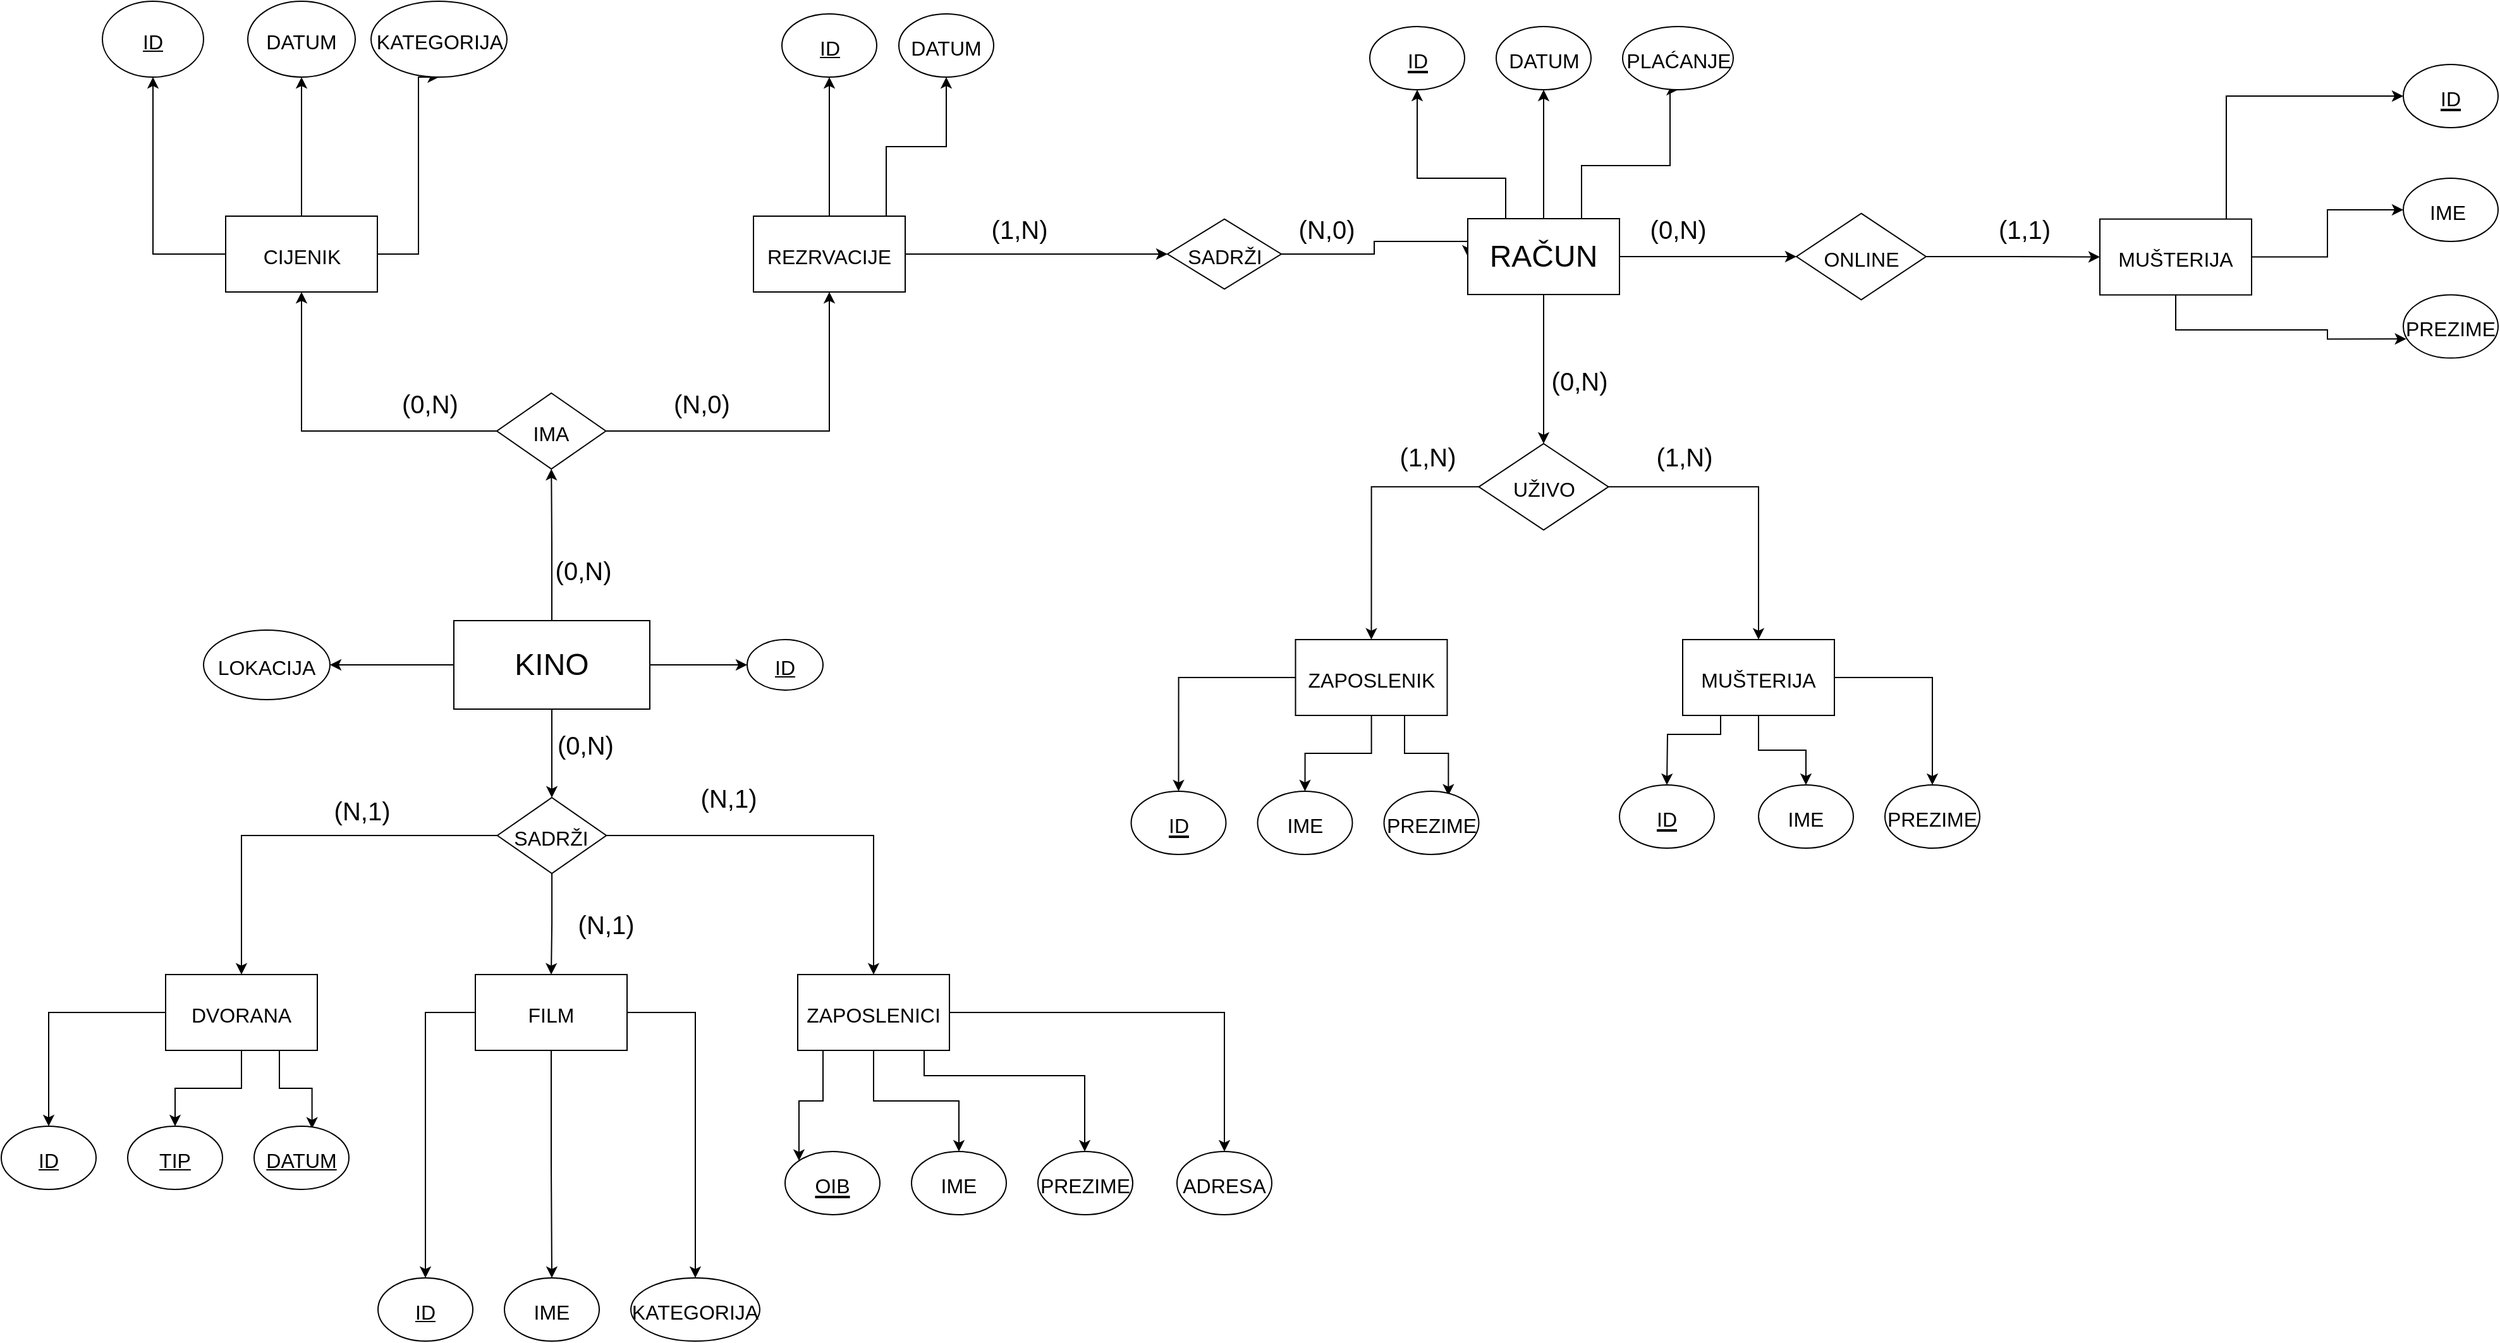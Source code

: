 <mxfile version="21.1.1" type="device">
  <diagram id="L4SUDdpmCuNkv0ebjU9n" name="Page-1">
    <mxGraphModel dx="2899" dy="1010" grid="1" gridSize="10" guides="1" tooltips="1" connect="1" arrows="1" fold="1" page="1" pageScale="1" pageWidth="850" pageHeight="1100" math="0" shadow="0">
      <root>
        <mxCell id="0" />
        <mxCell id="1" parent="0" />
        <mxCell id="D_cj9iEXtC5JJuqYHNEy-61" style="edgeStyle=orthogonalEdgeStyle;rounded=0;orthogonalLoop=1;jettySize=auto;html=1;entryX=1;entryY=0.5;entryDx=0;entryDy=0;fontSize=24;" parent="1" source="D_cj9iEXtC5JJuqYHNEy-1" target="D_cj9iEXtC5JJuqYHNEy-3" edge="1">
          <mxGeometry relative="1" as="geometry" />
        </mxCell>
        <mxCell id="D_cj9iEXtC5JJuqYHNEy-62" style="edgeStyle=orthogonalEdgeStyle;rounded=0;orthogonalLoop=1;jettySize=auto;html=1;entryX=0;entryY=0.5;entryDx=0;entryDy=0;fontSize=24;" parent="1" source="D_cj9iEXtC5JJuqYHNEy-1" target="D_cj9iEXtC5JJuqYHNEy-4" edge="1">
          <mxGeometry relative="1" as="geometry" />
        </mxCell>
        <mxCell id="D_cj9iEXtC5JJuqYHNEy-63" style="edgeStyle=orthogonalEdgeStyle;rounded=0;orthogonalLoop=1;jettySize=auto;html=1;entryX=0.5;entryY=0;entryDx=0;entryDy=0;fontSize=24;" parent="1" source="D_cj9iEXtC5JJuqYHNEy-1" target="D_cj9iEXtC5JJuqYHNEy-5" edge="1">
          <mxGeometry relative="1" as="geometry" />
        </mxCell>
        <mxCell id="D_cj9iEXtC5JJuqYHNEy-64" style="edgeStyle=orthogonalEdgeStyle;rounded=0;orthogonalLoop=1;jettySize=auto;html=1;fontSize=24;entryX=0.5;entryY=1;entryDx=0;entryDy=0;" parent="1" source="D_cj9iEXtC5JJuqYHNEy-1" target="D_cj9iEXtC5JJuqYHNEy-21" edge="1">
          <mxGeometry relative="1" as="geometry">
            <mxPoint x="425.5" y="480.0" as="targetPoint" />
          </mxGeometry>
        </mxCell>
        <mxCell id="D_cj9iEXtC5JJuqYHNEy-1" value="&lt;font style=&quot;font-size: 24px&quot;&gt;KINO&lt;/font&gt;" style="rounded=0;whiteSpace=wrap;html=1;" parent="1" vertex="1">
          <mxGeometry x="348" y="550" width="155" height="70" as="geometry" />
        </mxCell>
        <mxCell id="D_cj9iEXtC5JJuqYHNEy-3" value="&lt;font style=&quot;font-size: 16px;&quot;&gt;LOKACIJA&lt;/font&gt;" style="ellipse;whiteSpace=wrap;html=1;fontSize=24;" parent="1" vertex="1">
          <mxGeometry x="150" y="557.5" width="100" height="55" as="geometry" />
        </mxCell>
        <mxCell id="D_cj9iEXtC5JJuqYHNEy-4" value="&lt;font style=&quot;font-size: 16px;&quot;&gt;&lt;u&gt;ID&lt;/u&gt;&lt;/font&gt;" style="ellipse;whiteSpace=wrap;html=1;fontSize=24;" parent="1" vertex="1">
          <mxGeometry x="580" y="565" width="60" height="40" as="geometry" />
        </mxCell>
        <mxCell id="D_cj9iEXtC5JJuqYHNEy-48" style="edgeStyle=orthogonalEdgeStyle;rounded=0;orthogonalLoop=1;jettySize=auto;html=1;fontSize=24;" parent="1" source="D_cj9iEXtC5JJuqYHNEy-5" target="D_cj9iEXtC5JJuqYHNEy-6" edge="1">
          <mxGeometry relative="1" as="geometry" />
        </mxCell>
        <mxCell id="D_cj9iEXtC5JJuqYHNEy-49" style="edgeStyle=orthogonalEdgeStyle;rounded=0;orthogonalLoop=1;jettySize=auto;html=1;fontSize=24;" parent="1" source="D_cj9iEXtC5JJuqYHNEy-5" target="D_cj9iEXtC5JJuqYHNEy-7" edge="1">
          <mxGeometry relative="1" as="geometry" />
        </mxCell>
        <mxCell id="D_cj9iEXtC5JJuqYHNEy-50" style="edgeStyle=orthogonalEdgeStyle;rounded=0;orthogonalLoop=1;jettySize=auto;html=1;exitX=1;exitY=0.5;exitDx=0;exitDy=0;fontSize=24;" parent="1" source="D_cj9iEXtC5JJuqYHNEy-5" target="D_cj9iEXtC5JJuqYHNEy-8" edge="1">
          <mxGeometry relative="1" as="geometry" />
        </mxCell>
        <mxCell id="D_cj9iEXtC5JJuqYHNEy-5" value="&lt;font style=&quot;font-size: 16px;&quot;&gt;SADRŽI&lt;/font&gt;" style="rhombus;whiteSpace=wrap;html=1;fontSize=24;" parent="1" vertex="1">
          <mxGeometry x="382.38" y="690" width="86.25" height="60" as="geometry" />
        </mxCell>
        <mxCell id="D_cj9iEXtC5JJuqYHNEy-54" style="edgeStyle=orthogonalEdgeStyle;rounded=0;orthogonalLoop=1;jettySize=auto;html=1;entryX=0.5;entryY=0;entryDx=0;entryDy=0;fontSize=24;" parent="1" source="D_cj9iEXtC5JJuqYHNEy-6" target="D_cj9iEXtC5JJuqYHNEy-14" edge="1">
          <mxGeometry relative="1" as="geometry" />
        </mxCell>
        <mxCell id="D_cj9iEXtC5JJuqYHNEy-55" style="edgeStyle=orthogonalEdgeStyle;rounded=0;orthogonalLoop=1;jettySize=auto;html=1;entryX=0.5;entryY=0;entryDx=0;entryDy=0;fontSize=24;" parent="1" source="D_cj9iEXtC5JJuqYHNEy-6" target="D_cj9iEXtC5JJuqYHNEy-15" edge="1">
          <mxGeometry relative="1" as="geometry" />
        </mxCell>
        <mxCell id="D_cj9iEXtC5JJuqYHNEy-56" style="edgeStyle=orthogonalEdgeStyle;rounded=0;orthogonalLoop=1;jettySize=auto;html=1;entryX=0.5;entryY=0;entryDx=0;entryDy=0;fontSize=24;" parent="1" source="D_cj9iEXtC5JJuqYHNEy-6" target="D_cj9iEXtC5JJuqYHNEy-16" edge="1">
          <mxGeometry relative="1" as="geometry" />
        </mxCell>
        <mxCell id="D_cj9iEXtC5JJuqYHNEy-6" value="&lt;font style=&quot;font-size: 16px&quot;&gt;FILM&lt;/font&gt;" style="rounded=0;whiteSpace=wrap;html=1;fontSize=24;" parent="1" vertex="1">
          <mxGeometry x="365" y="830" width="120" height="60" as="geometry" />
        </mxCell>
        <mxCell id="D_cj9iEXtC5JJuqYHNEy-51" style="edgeStyle=orthogonalEdgeStyle;rounded=0;orthogonalLoop=1;jettySize=auto;html=1;entryX=0.5;entryY=0;entryDx=0;entryDy=0;fontSize=24;" parent="1" source="D_cj9iEXtC5JJuqYHNEy-7" target="D_cj9iEXtC5JJuqYHNEy-10" edge="1">
          <mxGeometry relative="1" as="geometry" />
        </mxCell>
        <mxCell id="D_cj9iEXtC5JJuqYHNEy-52" style="edgeStyle=orthogonalEdgeStyle;rounded=0;orthogonalLoop=1;jettySize=auto;html=1;entryX=0.5;entryY=0;entryDx=0;entryDy=0;fontSize=24;" parent="1" source="D_cj9iEXtC5JJuqYHNEy-7" target="D_cj9iEXtC5JJuqYHNEy-11" edge="1">
          <mxGeometry relative="1" as="geometry" />
        </mxCell>
        <mxCell id="D_cj9iEXtC5JJuqYHNEy-53" style="edgeStyle=orthogonalEdgeStyle;rounded=0;orthogonalLoop=1;jettySize=auto;html=1;entryX=0.611;entryY=0.038;entryDx=0;entryDy=0;entryPerimeter=0;fontSize=24;" parent="1" source="D_cj9iEXtC5JJuqYHNEy-7" target="D_cj9iEXtC5JJuqYHNEy-12" edge="1">
          <mxGeometry relative="1" as="geometry">
            <Array as="points">
              <mxPoint x="210" y="920" />
              <mxPoint x="236" y="920" />
            </Array>
          </mxGeometry>
        </mxCell>
        <mxCell id="D_cj9iEXtC5JJuqYHNEy-7" value="&lt;font style=&quot;font-size: 16px&quot;&gt;DVORANA&lt;/font&gt;" style="rounded=0;whiteSpace=wrap;html=1;fontSize=24;" parent="1" vertex="1">
          <mxGeometry x="120" y="830" width="120" height="60" as="geometry" />
        </mxCell>
        <mxCell id="D_cj9iEXtC5JJuqYHNEy-57" style="edgeStyle=orthogonalEdgeStyle;rounded=0;orthogonalLoop=1;jettySize=auto;html=1;entryX=0;entryY=0;entryDx=0;entryDy=0;fontSize=24;" parent="1" source="D_cj9iEXtC5JJuqYHNEy-8" target="D_cj9iEXtC5JJuqYHNEy-17" edge="1">
          <mxGeometry relative="1" as="geometry">
            <Array as="points">
              <mxPoint x="640" y="930" />
              <mxPoint x="621" y="930" />
            </Array>
          </mxGeometry>
        </mxCell>
        <mxCell id="D_cj9iEXtC5JJuqYHNEy-58" style="edgeStyle=orthogonalEdgeStyle;rounded=0;orthogonalLoop=1;jettySize=auto;html=1;fontSize=24;" parent="1" source="D_cj9iEXtC5JJuqYHNEy-8" target="D_cj9iEXtC5JJuqYHNEy-20" edge="1">
          <mxGeometry relative="1" as="geometry" />
        </mxCell>
        <mxCell id="D_cj9iEXtC5JJuqYHNEy-59" style="edgeStyle=orthogonalEdgeStyle;rounded=0;orthogonalLoop=1;jettySize=auto;html=1;fontSize=24;" parent="1" source="D_cj9iEXtC5JJuqYHNEy-8" target="D_cj9iEXtC5JJuqYHNEy-18" edge="1">
          <mxGeometry relative="1" as="geometry" />
        </mxCell>
        <mxCell id="D_cj9iEXtC5JJuqYHNEy-60" style="edgeStyle=orthogonalEdgeStyle;rounded=0;orthogonalLoop=1;jettySize=auto;html=1;fontSize=24;" parent="1" source="D_cj9iEXtC5JJuqYHNEy-8" target="D_cj9iEXtC5JJuqYHNEy-19" edge="1">
          <mxGeometry relative="1" as="geometry">
            <Array as="points">
              <mxPoint x="720" y="910" />
              <mxPoint x="847" y="910" />
            </Array>
          </mxGeometry>
        </mxCell>
        <mxCell id="D_cj9iEXtC5JJuqYHNEy-8" value="&lt;font style=&quot;font-size: 16px&quot;&gt;ZAPOSLENICI&lt;/font&gt;" style="rounded=0;whiteSpace=wrap;html=1;fontSize=24;" parent="1" vertex="1">
          <mxGeometry x="620" y="830" width="120" height="60" as="geometry" />
        </mxCell>
        <mxCell id="D_cj9iEXtC5JJuqYHNEy-10" value="&lt;font style=&quot;font-size: 16px;&quot;&gt;&lt;u&gt;ID&lt;/u&gt;&lt;/font&gt;" style="ellipse;whiteSpace=wrap;html=1;fontSize=24;" parent="1" vertex="1">
          <mxGeometry x="-10" y="950" width="75" height="50" as="geometry" />
        </mxCell>
        <mxCell id="D_cj9iEXtC5JJuqYHNEy-11" value="&lt;font style=&quot;font-size: 16px;&quot;&gt;&lt;u&gt;TIP&lt;/u&gt;&lt;/font&gt;" style="ellipse;whiteSpace=wrap;html=1;fontSize=24;" parent="1" vertex="1">
          <mxGeometry x="90" y="950" width="75" height="50" as="geometry" />
        </mxCell>
        <mxCell id="D_cj9iEXtC5JJuqYHNEy-12" value="&lt;font style=&quot;font-size: 16px;&quot;&gt;&lt;u&gt;DATUM&lt;/u&gt;&lt;/font&gt;" style="ellipse;whiteSpace=wrap;html=1;fontSize=24;" parent="1" vertex="1">
          <mxGeometry x="190" y="950" width="75" height="50" as="geometry" />
        </mxCell>
        <mxCell id="D_cj9iEXtC5JJuqYHNEy-14" value="&lt;font style=&quot;font-size: 16px;&quot;&gt;&lt;u&gt;ID&lt;/u&gt;&lt;/font&gt;" style="ellipse;whiteSpace=wrap;html=1;fontSize=24;" parent="1" vertex="1">
          <mxGeometry x="288.01" y="1070" width="75" height="50" as="geometry" />
        </mxCell>
        <mxCell id="D_cj9iEXtC5JJuqYHNEy-15" value="&lt;font style=&quot;font-size: 16px;&quot;&gt;IME&lt;/font&gt;" style="ellipse;whiteSpace=wrap;html=1;fontSize=24;" parent="1" vertex="1">
          <mxGeometry x="388.01" y="1070" width="75" height="50" as="geometry" />
        </mxCell>
        <mxCell id="D_cj9iEXtC5JJuqYHNEy-16" value="&lt;font style=&quot;font-size: 16px;&quot;&gt;KATEGORIJA&lt;/font&gt;" style="ellipse;whiteSpace=wrap;html=1;fontSize=24;" parent="1" vertex="1">
          <mxGeometry x="488.01" y="1070" width="101.99" height="50" as="geometry" />
        </mxCell>
        <mxCell id="D_cj9iEXtC5JJuqYHNEy-17" value="&lt;u&gt;&lt;font style=&quot;font-size: 16px;&quot;&gt;OIB&lt;/font&gt;&lt;/u&gt;" style="ellipse;whiteSpace=wrap;html=1;fontSize=24;" parent="1" vertex="1">
          <mxGeometry x="610" y="970" width="75" height="50" as="geometry" />
        </mxCell>
        <mxCell id="D_cj9iEXtC5JJuqYHNEy-18" value="&lt;font style=&quot;font-size: 16px;&quot;&gt;IME&lt;/font&gt;" style="ellipse;whiteSpace=wrap;html=1;fontSize=24;" parent="1" vertex="1">
          <mxGeometry x="710" y="970" width="75" height="50" as="geometry" />
        </mxCell>
        <mxCell id="D_cj9iEXtC5JJuqYHNEy-19" value="&lt;font style=&quot;font-size: 16px;&quot;&gt;PREZIME&lt;/font&gt;" style="ellipse;whiteSpace=wrap;html=1;fontSize=24;" parent="1" vertex="1">
          <mxGeometry x="810" y="970" width="75" height="50" as="geometry" />
        </mxCell>
        <mxCell id="D_cj9iEXtC5JJuqYHNEy-20" value="&lt;font style=&quot;font-size: 16px;&quot;&gt;ADRESA&lt;/font&gt;" style="ellipse;whiteSpace=wrap;html=1;fontSize=24;" parent="1" vertex="1">
          <mxGeometry x="920" y="970" width="75" height="50" as="geometry" />
        </mxCell>
        <mxCell id="D_cj9iEXtC5JJuqYHNEy-65" style="edgeStyle=orthogonalEdgeStyle;rounded=0;orthogonalLoop=1;jettySize=auto;html=1;entryX=0.5;entryY=1;entryDx=0;entryDy=0;fontSize=24;" parent="1" source="D_cj9iEXtC5JJuqYHNEy-21" target="D_cj9iEXtC5JJuqYHNEy-22" edge="1">
          <mxGeometry relative="1" as="geometry" />
        </mxCell>
        <mxCell id="D_cj9iEXtC5JJuqYHNEy-66" style="edgeStyle=orthogonalEdgeStyle;rounded=0;orthogonalLoop=1;jettySize=auto;html=1;entryX=0.5;entryY=1;entryDx=0;entryDy=0;fontSize=24;" parent="1" source="D_cj9iEXtC5JJuqYHNEy-21" target="D_cj9iEXtC5JJuqYHNEy-26" edge="1">
          <mxGeometry relative="1" as="geometry" />
        </mxCell>
        <mxCell id="D_cj9iEXtC5JJuqYHNEy-21" value="&lt;font style=&quot;font-size: 16px;&quot;&gt;IMA&lt;/font&gt;" style="rhombus;whiteSpace=wrap;html=1;fontSize=24;" parent="1" vertex="1">
          <mxGeometry x="382" y="370" width="86.25" height="60" as="geometry" />
        </mxCell>
        <mxCell id="D_cj9iEXtC5JJuqYHNEy-67" style="edgeStyle=orthogonalEdgeStyle;rounded=0;orthogonalLoop=1;jettySize=auto;html=1;entryX=0.5;entryY=1;entryDx=0;entryDy=0;fontSize=24;" parent="1" source="D_cj9iEXtC5JJuqYHNEy-22" target="D_cj9iEXtC5JJuqYHNEy-24" edge="1">
          <mxGeometry relative="1" as="geometry" />
        </mxCell>
        <mxCell id="D_cj9iEXtC5JJuqYHNEy-68" style="edgeStyle=orthogonalEdgeStyle;rounded=0;orthogonalLoop=1;jettySize=auto;html=1;entryX=0.5;entryY=1;entryDx=0;entryDy=0;fontSize=24;" parent="1" source="D_cj9iEXtC5JJuqYHNEy-22" target="D_cj9iEXtC5JJuqYHNEy-23" edge="1">
          <mxGeometry relative="1" as="geometry" />
        </mxCell>
        <mxCell id="D_cj9iEXtC5JJuqYHNEy-69" style="edgeStyle=orthogonalEdgeStyle;rounded=0;orthogonalLoop=1;jettySize=auto;html=1;entryX=0.5;entryY=1;entryDx=0;entryDy=0;fontSize=24;" parent="1" source="D_cj9iEXtC5JJuqYHNEy-22" target="D_cj9iEXtC5JJuqYHNEy-25" edge="1">
          <mxGeometry relative="1" as="geometry">
            <Array as="points">
              <mxPoint x="320" y="260" />
            </Array>
          </mxGeometry>
        </mxCell>
        <mxCell id="D_cj9iEXtC5JJuqYHNEy-22" value="&lt;font style=&quot;font-size: 16px&quot;&gt;CIJENIK&lt;/font&gt;" style="rounded=0;whiteSpace=wrap;html=1;fontSize=24;" parent="1" vertex="1">
          <mxGeometry x="167.5" y="230" width="120" height="60" as="geometry" />
        </mxCell>
        <mxCell id="D_cj9iEXtC5JJuqYHNEy-23" value="&lt;font style=&quot;font-size: 16px;&quot;&gt;&lt;u&gt;ID&lt;/u&gt;&lt;/font&gt;" style="ellipse;whiteSpace=wrap;html=1;fontSize=24;" parent="1" vertex="1">
          <mxGeometry x="70" y="60" width="80" height="60" as="geometry" />
        </mxCell>
        <mxCell id="D_cj9iEXtC5JJuqYHNEy-24" value="&lt;font style=&quot;font-size: 16px;&quot;&gt;&lt;font style=&quot;font-size: 16px;&quot;&gt;DATU&lt;/font&gt;M&lt;/font&gt;" style="ellipse;whiteSpace=wrap;html=1;fontSize=24;" parent="1" vertex="1">
          <mxGeometry x="185" y="60" width="85" height="60" as="geometry" />
        </mxCell>
        <mxCell id="D_cj9iEXtC5JJuqYHNEy-25" value="&lt;font style=&quot;font-size: 16px;&quot;&gt;KATEGORIJA&lt;/font&gt;" style="ellipse;whiteSpace=wrap;html=1;fontSize=24;" parent="1" vertex="1">
          <mxGeometry x="282.5" y="60" width="107.5" height="60" as="geometry" />
        </mxCell>
        <mxCell id="D_cj9iEXtC5JJuqYHNEy-70" style="edgeStyle=orthogonalEdgeStyle;rounded=0;orthogonalLoop=1;jettySize=auto;html=1;entryX=0.5;entryY=1;entryDx=0;entryDy=0;fontSize=24;" parent="1" source="D_cj9iEXtC5JJuqYHNEy-26" target="D_cj9iEXtC5JJuqYHNEy-27" edge="1">
          <mxGeometry relative="1" as="geometry" />
        </mxCell>
        <mxCell id="D_cj9iEXtC5JJuqYHNEy-71" style="edgeStyle=orthogonalEdgeStyle;rounded=0;orthogonalLoop=1;jettySize=auto;html=1;entryX=0.5;entryY=1;entryDx=0;entryDy=0;fontSize=24;" parent="1" source="D_cj9iEXtC5JJuqYHNEy-26" target="D_cj9iEXtC5JJuqYHNEy-28" edge="1">
          <mxGeometry relative="1" as="geometry">
            <Array as="points">
              <mxPoint x="690" y="175" />
              <mxPoint x="737" y="175" />
            </Array>
          </mxGeometry>
        </mxCell>
        <mxCell id="D_cj9iEXtC5JJuqYHNEy-72" style="edgeStyle=orthogonalEdgeStyle;rounded=0;orthogonalLoop=1;jettySize=auto;html=1;entryX=0;entryY=0.5;entryDx=0;entryDy=0;fontSize=24;" parent="1" source="D_cj9iEXtC5JJuqYHNEy-26" target="D_cj9iEXtC5JJuqYHNEy-29" edge="1">
          <mxGeometry relative="1" as="geometry" />
        </mxCell>
        <mxCell id="D_cj9iEXtC5JJuqYHNEy-26" value="&lt;font style=&quot;font-size: 16px&quot;&gt;REZRVACIJE&lt;/font&gt;" style="rounded=0;whiteSpace=wrap;html=1;fontSize=24;" parent="1" vertex="1">
          <mxGeometry x="585" y="230" width="120" height="60" as="geometry" />
        </mxCell>
        <mxCell id="D_cj9iEXtC5JJuqYHNEy-27" value="&lt;font style=&quot;font-size: 16px;&quot;&gt;&lt;u&gt;ID&lt;/u&gt;&lt;/font&gt;" style="ellipse;whiteSpace=wrap;html=1;fontSize=24;" parent="1" vertex="1">
          <mxGeometry x="607.5" y="70" width="75" height="50" as="geometry" />
        </mxCell>
        <mxCell id="D_cj9iEXtC5JJuqYHNEy-28" value="&lt;font style=&quot;font-size: 16px;&quot;&gt;DATUM&lt;/font&gt;" style="ellipse;whiteSpace=wrap;html=1;fontSize=24;" parent="1" vertex="1">
          <mxGeometry x="700" y="70" width="75" height="50" as="geometry" />
        </mxCell>
        <mxCell id="D_cj9iEXtC5JJuqYHNEy-73" style="edgeStyle=orthogonalEdgeStyle;rounded=0;orthogonalLoop=1;jettySize=auto;html=1;entryX=0;entryY=0.5;entryDx=0;entryDy=0;fontSize=24;" parent="1" source="D_cj9iEXtC5JJuqYHNEy-29" target="D_cj9iEXtC5JJuqYHNEy-30" edge="1">
          <mxGeometry relative="1" as="geometry">
            <Array as="points">
              <mxPoint x="1076" y="260" />
              <mxPoint x="1076" y="250" />
              <mxPoint x="1150" y="250" />
            </Array>
          </mxGeometry>
        </mxCell>
        <mxCell id="D_cj9iEXtC5JJuqYHNEy-29" value="&lt;font style=&quot;font-size: 16px;&quot;&gt;SADRŽI&lt;/font&gt;" style="rhombus;whiteSpace=wrap;html=1;fontSize=24;" parent="1" vertex="1">
          <mxGeometry x="912.5" y="232.31" width="90" height="55.38" as="geometry" />
        </mxCell>
        <mxCell id="D_cj9iEXtC5JJuqYHNEy-74" style="edgeStyle=orthogonalEdgeStyle;rounded=0;orthogonalLoop=1;jettySize=auto;html=1;entryX=0.5;entryY=1;entryDx=0;entryDy=0;fontSize=24;" parent="1" source="D_cj9iEXtC5JJuqYHNEy-30" target="D_cj9iEXtC5JJuqYHNEy-31" edge="1">
          <mxGeometry relative="1" as="geometry">
            <Array as="points">
              <mxPoint x="1180" y="200" />
              <mxPoint x="1110" y="200" />
            </Array>
          </mxGeometry>
        </mxCell>
        <mxCell id="D_cj9iEXtC5JJuqYHNEy-75" style="edgeStyle=orthogonalEdgeStyle;rounded=0;orthogonalLoop=1;jettySize=auto;html=1;entryX=0.5;entryY=1;entryDx=0;entryDy=0;fontSize=24;" parent="1" source="D_cj9iEXtC5JJuqYHNEy-30" target="D_cj9iEXtC5JJuqYHNEy-32" edge="1">
          <mxGeometry relative="1" as="geometry" />
        </mxCell>
        <mxCell id="D_cj9iEXtC5JJuqYHNEy-76" style="edgeStyle=orthogonalEdgeStyle;rounded=0;orthogonalLoop=1;jettySize=auto;html=1;entryX=0.5;entryY=1;entryDx=0;entryDy=0;fontSize=24;" parent="1" source="D_cj9iEXtC5JJuqYHNEy-30" target="D_cj9iEXtC5JJuqYHNEy-33" edge="1">
          <mxGeometry relative="1" as="geometry">
            <Array as="points">
              <mxPoint x="1240" y="190" />
              <mxPoint x="1310" y="190" />
            </Array>
          </mxGeometry>
        </mxCell>
        <mxCell id="D_cj9iEXtC5JJuqYHNEy-77" style="edgeStyle=orthogonalEdgeStyle;rounded=0;orthogonalLoop=1;jettySize=auto;html=1;entryX=0.5;entryY=0;entryDx=0;entryDy=0;fontSize=24;" parent="1" source="D_cj9iEXtC5JJuqYHNEy-30" target="D_cj9iEXtC5JJuqYHNEy-34" edge="1">
          <mxGeometry relative="1" as="geometry" />
        </mxCell>
        <mxCell id="D_cj9iEXtC5JJuqYHNEy-86" style="edgeStyle=orthogonalEdgeStyle;rounded=0;orthogonalLoop=1;jettySize=auto;html=1;entryX=0;entryY=0.5;entryDx=0;entryDy=0;fontSize=24;" parent="1" source="D_cj9iEXtC5JJuqYHNEy-30" target="D_cj9iEXtC5JJuqYHNEy-35" edge="1">
          <mxGeometry relative="1" as="geometry" />
        </mxCell>
        <mxCell id="D_cj9iEXtC5JJuqYHNEy-30" value="RAČUN" style="rounded=0;whiteSpace=wrap;html=1;fontSize=24;" parent="1" vertex="1">
          <mxGeometry x="1150" y="232" width="120" height="60" as="geometry" />
        </mxCell>
        <mxCell id="D_cj9iEXtC5JJuqYHNEy-31" value="&lt;u&gt;&lt;font style=&quot;font-size: 16px;&quot;&gt;ID&lt;/font&gt;&lt;/u&gt;" style="ellipse;whiteSpace=wrap;html=1;fontSize=24;" parent="1" vertex="1">
          <mxGeometry x="1072.5" y="80" width="75" height="50" as="geometry" />
        </mxCell>
        <mxCell id="D_cj9iEXtC5JJuqYHNEy-32" value="&lt;font style=&quot;font-size: 16px;&quot;&gt;DATUM&lt;/font&gt;" style="ellipse;whiteSpace=wrap;html=1;fontSize=24;" parent="1" vertex="1">
          <mxGeometry x="1172.5" y="80" width="75" height="50" as="geometry" />
        </mxCell>
        <mxCell id="D_cj9iEXtC5JJuqYHNEy-33" value="&lt;font style=&quot;font-size: 16px;&quot;&gt;PLAĆANJE&lt;/font&gt;" style="ellipse;whiteSpace=wrap;html=1;fontSize=24;" parent="1" vertex="1">
          <mxGeometry x="1272.5" y="80" width="87.5" height="50" as="geometry" />
        </mxCell>
        <mxCell id="D_cj9iEXtC5JJuqYHNEy-78" style="edgeStyle=orthogonalEdgeStyle;rounded=0;orthogonalLoop=1;jettySize=auto;html=1;entryX=0.5;entryY=0;entryDx=0;entryDy=0;fontSize=24;" parent="1" source="D_cj9iEXtC5JJuqYHNEy-34" target="D_cj9iEXtC5JJuqYHNEy-36" edge="1">
          <mxGeometry relative="1" as="geometry" />
        </mxCell>
        <mxCell id="D_cj9iEXtC5JJuqYHNEy-82" style="edgeStyle=orthogonalEdgeStyle;rounded=0;orthogonalLoop=1;jettySize=auto;html=1;fontSize=24;" parent="1" source="D_cj9iEXtC5JJuqYHNEy-34" target="D_cj9iEXtC5JJuqYHNEy-40" edge="1">
          <mxGeometry relative="1" as="geometry" />
        </mxCell>
        <mxCell id="D_cj9iEXtC5JJuqYHNEy-34" value="&lt;font style=&quot;font-size: 16px;&quot;&gt;UŽIVO&lt;/font&gt;" style="rhombus;whiteSpace=wrap;html=1;fontSize=24;" parent="1" vertex="1">
          <mxGeometry x="1158.75" y="410" width="102.5" height="68.33" as="geometry" />
        </mxCell>
        <mxCell id="D_cj9iEXtC5JJuqYHNEy-87" style="edgeStyle=orthogonalEdgeStyle;rounded=0;orthogonalLoop=1;jettySize=auto;html=1;entryX=0;entryY=0.5;entryDx=0;entryDy=0;fontSize=24;" parent="1" source="D_cj9iEXtC5JJuqYHNEy-35" target="D_cj9iEXtC5JJuqYHNEy-44" edge="1">
          <mxGeometry relative="1" as="geometry" />
        </mxCell>
        <mxCell id="D_cj9iEXtC5JJuqYHNEy-35" value="&lt;font style=&quot;font-size: 16px;&quot;&gt;ONLINE&lt;/font&gt;" style="rhombus;whiteSpace=wrap;html=1;fontSize=24;" parent="1" vertex="1">
          <mxGeometry x="1410" y="227.84" width="102.5" height="68.33" as="geometry" />
        </mxCell>
        <mxCell id="D_cj9iEXtC5JJuqYHNEy-79" style="edgeStyle=orthogonalEdgeStyle;rounded=0;orthogonalLoop=1;jettySize=auto;html=1;entryX=0.5;entryY=0;entryDx=0;entryDy=0;fontSize=24;" parent="1" source="D_cj9iEXtC5JJuqYHNEy-36" target="D_cj9iEXtC5JJuqYHNEy-37" edge="1">
          <mxGeometry relative="1" as="geometry" />
        </mxCell>
        <mxCell id="D_cj9iEXtC5JJuqYHNEy-80" style="edgeStyle=orthogonalEdgeStyle;rounded=0;orthogonalLoop=1;jettySize=auto;html=1;fontSize=24;" parent="1" source="D_cj9iEXtC5JJuqYHNEy-36" target="D_cj9iEXtC5JJuqYHNEy-38" edge="1">
          <mxGeometry relative="1" as="geometry" />
        </mxCell>
        <mxCell id="D_cj9iEXtC5JJuqYHNEy-81" style="edgeStyle=orthogonalEdgeStyle;rounded=0;orthogonalLoop=1;jettySize=auto;html=1;entryX=0.679;entryY=0.067;entryDx=0;entryDy=0;entryPerimeter=0;fontSize=24;" parent="1" source="D_cj9iEXtC5JJuqYHNEy-36" target="D_cj9iEXtC5JJuqYHNEy-39" edge="1">
          <mxGeometry relative="1" as="geometry">
            <Array as="points">
              <mxPoint x="1100" y="655" />
              <mxPoint x="1135" y="655" />
            </Array>
          </mxGeometry>
        </mxCell>
        <mxCell id="D_cj9iEXtC5JJuqYHNEy-36" value="&lt;font style=&quot;font-size: 16px&quot;&gt;ZAPOSLENIK&lt;/font&gt;" style="rounded=0;whiteSpace=wrap;html=1;fontSize=24;" parent="1" vertex="1">
          <mxGeometry x="1013.75" y="565" width="120" height="60" as="geometry" />
        </mxCell>
        <mxCell id="D_cj9iEXtC5JJuqYHNEy-37" value="&lt;u&gt;&lt;font style=&quot;font-size: 16px;&quot;&gt;ID&lt;/font&gt;&lt;/u&gt;" style="ellipse;whiteSpace=wrap;html=1;fontSize=24;" parent="1" vertex="1">
          <mxGeometry x="883.75" y="685" width="75" height="50" as="geometry" />
        </mxCell>
        <mxCell id="D_cj9iEXtC5JJuqYHNEy-38" value="&lt;font style=&quot;font-size: 16px;&quot;&gt;IME&lt;/font&gt;" style="ellipse;whiteSpace=wrap;html=1;fontSize=24;" parent="1" vertex="1">
          <mxGeometry x="983.75" y="685" width="75" height="50" as="geometry" />
        </mxCell>
        <mxCell id="D_cj9iEXtC5JJuqYHNEy-39" value="&lt;font style=&quot;font-size: 16px;&quot;&gt;PREZIME&lt;/font&gt;" style="ellipse;whiteSpace=wrap;html=1;fontSize=24;" parent="1" vertex="1">
          <mxGeometry x="1083.75" y="685" width="75" height="50" as="geometry" />
        </mxCell>
        <mxCell id="D_cj9iEXtC5JJuqYHNEy-84" style="edgeStyle=orthogonalEdgeStyle;rounded=0;orthogonalLoop=1;jettySize=auto;html=1;fontSize=24;" parent="1" source="D_cj9iEXtC5JJuqYHNEy-40" target="D_cj9iEXtC5JJuqYHNEy-42" edge="1">
          <mxGeometry relative="1" as="geometry" />
        </mxCell>
        <mxCell id="D_cj9iEXtC5JJuqYHNEy-85" style="edgeStyle=orthogonalEdgeStyle;rounded=0;orthogonalLoop=1;jettySize=auto;html=1;entryX=0.5;entryY=0;entryDx=0;entryDy=0;fontSize=24;" parent="1" source="D_cj9iEXtC5JJuqYHNEy-40" target="D_cj9iEXtC5JJuqYHNEy-43" edge="1">
          <mxGeometry relative="1" as="geometry" />
        </mxCell>
        <mxCell id="D_cj9iEXtC5JJuqYHNEy-40" value="&lt;font style=&quot;font-size: 16px&quot;&gt;MUŠTERIJA&lt;/font&gt;" style="rounded=0;whiteSpace=wrap;html=1;fontSize=24;" parent="1" vertex="1">
          <mxGeometry x="1320" y="565" width="120" height="60" as="geometry" />
        </mxCell>
        <mxCell id="D_cj9iEXtC5JJuqYHNEy-41" value="&lt;u&gt;&lt;font style=&quot;font-size: 16px;&quot;&gt;ID&lt;/font&gt;&lt;/u&gt;" style="ellipse;whiteSpace=wrap;html=1;fontSize=24;" parent="1" vertex="1">
          <mxGeometry x="1270" y="680" width="75" height="50" as="geometry" />
        </mxCell>
        <mxCell id="D_cj9iEXtC5JJuqYHNEy-42" value="&lt;font style=&quot;font-size: 16px;&quot;&gt;IME&lt;/font&gt;" style="ellipse;whiteSpace=wrap;html=1;fontSize=24;" parent="1" vertex="1">
          <mxGeometry x="1380" y="680" width="75" height="50" as="geometry" />
        </mxCell>
        <mxCell id="D_cj9iEXtC5JJuqYHNEy-43" value="&lt;font style=&quot;font-size: 16px;&quot;&gt;PREZIME&lt;/font&gt;" style="ellipse;whiteSpace=wrap;html=1;fontSize=24;" parent="1" vertex="1">
          <mxGeometry x="1480" y="680" width="75" height="50" as="geometry" />
        </mxCell>
        <mxCell id="D_cj9iEXtC5JJuqYHNEy-88" style="edgeStyle=orthogonalEdgeStyle;rounded=0;orthogonalLoop=1;jettySize=auto;html=1;entryX=0;entryY=0.5;entryDx=0;entryDy=0;fontSize=24;" parent="1" source="D_cj9iEXtC5JJuqYHNEy-44" target="D_cj9iEXtC5JJuqYHNEy-46" edge="1">
          <mxGeometry relative="1" as="geometry" />
        </mxCell>
        <mxCell id="D_cj9iEXtC5JJuqYHNEy-89" style="edgeStyle=orthogonalEdgeStyle;rounded=0;orthogonalLoop=1;jettySize=auto;html=1;entryX=0.031;entryY=0.697;entryDx=0;entryDy=0;entryPerimeter=0;fontSize=24;" parent="1" source="D_cj9iEXtC5JJuqYHNEy-44" target="D_cj9iEXtC5JJuqYHNEy-47" edge="1">
          <mxGeometry relative="1" as="geometry">
            <Array as="points">
              <mxPoint x="1710" y="320" />
              <mxPoint x="1830" y="320" />
              <mxPoint x="1830" y="327" />
            </Array>
          </mxGeometry>
        </mxCell>
        <mxCell id="D_cj9iEXtC5JJuqYHNEy-90" style="edgeStyle=orthogonalEdgeStyle;rounded=0;orthogonalLoop=1;jettySize=auto;html=1;entryX=0;entryY=0.5;entryDx=0;entryDy=0;fontSize=24;" parent="1" source="D_cj9iEXtC5JJuqYHNEy-44" target="D_cj9iEXtC5JJuqYHNEy-45" edge="1">
          <mxGeometry relative="1" as="geometry">
            <Array as="points">
              <mxPoint x="1750" y="135" />
            </Array>
          </mxGeometry>
        </mxCell>
        <mxCell id="D_cj9iEXtC5JJuqYHNEy-44" value="&lt;font style=&quot;font-size: 16px&quot;&gt;MUŠTERIJA&lt;/font&gt;" style="rounded=0;whiteSpace=wrap;html=1;fontSize=24;" parent="1" vertex="1">
          <mxGeometry x="1650" y="232.31" width="120" height="60" as="geometry" />
        </mxCell>
        <mxCell id="D_cj9iEXtC5JJuqYHNEy-45" value="&lt;u&gt;&lt;font style=&quot;font-size: 16px;&quot;&gt;ID&lt;/font&gt;&lt;/u&gt;" style="ellipse;whiteSpace=wrap;html=1;fontSize=24;" parent="1" vertex="1">
          <mxGeometry x="1890" y="110" width="75" height="50" as="geometry" />
        </mxCell>
        <mxCell id="D_cj9iEXtC5JJuqYHNEy-46" value="&lt;font style=&quot;font-size: 16px;&quot;&gt;IME&amp;nbsp;&lt;/font&gt;" style="ellipse;whiteSpace=wrap;html=1;fontSize=24;" parent="1" vertex="1">
          <mxGeometry x="1890" y="200" width="75" height="50" as="geometry" />
        </mxCell>
        <mxCell id="D_cj9iEXtC5JJuqYHNEy-47" value="&lt;font style=&quot;font-size: 16px;&quot;&gt;PREZIME&lt;/font&gt;" style="ellipse;whiteSpace=wrap;html=1;fontSize=24;" parent="1" vertex="1">
          <mxGeometry x="1890" y="292.31" width="75" height="50" as="geometry" />
        </mxCell>
        <mxCell id="IjCK19rcw6wT9SKchdQO-2" value="" style="endArrow=classic;html=1;rounded=0;exitX=0.25;exitY=1;exitDx=0;exitDy=0;entryX=0.5;entryY=0;entryDx=0;entryDy=0;" edge="1" parent="1" source="D_cj9iEXtC5JJuqYHNEy-40" target="D_cj9iEXtC5JJuqYHNEy-41">
          <mxGeometry width="50" height="50" relative="1" as="geometry">
            <mxPoint x="1050" y="740" as="sourcePoint" />
            <mxPoint x="1100" y="690" as="targetPoint" />
            <Array as="points">
              <mxPoint x="1350" y="640" />
              <mxPoint x="1308" y="640" />
            </Array>
          </mxGeometry>
        </mxCell>
        <mxCell id="IjCK19rcw6wT9SKchdQO-4" value="&lt;span style=&quot;font-size: 20px;&quot;&gt;(0,N)&lt;/span&gt;" style="text;html=1;align=center;verticalAlign=middle;resizable=0;points=[];autosize=1;strokeColor=none;fillColor=none;" vertex="1" parent="1">
          <mxGeometry x="1202.5" y="340" width="70" height="40" as="geometry" />
        </mxCell>
        <mxCell id="IjCK19rcw6wT9SKchdQO-6" value="&lt;font style=&quot;font-size: 20px;&quot;&gt;(0,N)&lt;/font&gt;" style="text;html=1;align=center;verticalAlign=middle;resizable=0;points=[];autosize=1;strokeColor=none;fillColor=none;" vertex="1" parent="1">
          <mxGeometry x="1281.25" y="220" width="70" height="40" as="geometry" />
        </mxCell>
        <mxCell id="IjCK19rcw6wT9SKchdQO-7" value="&lt;font style=&quot;font-size: 20px;&quot;&gt;(1,1)&lt;/font&gt;" style="text;html=1;align=center;verticalAlign=middle;resizable=0;points=[];autosize=1;strokeColor=none;fillColor=none;" vertex="1" parent="1">
          <mxGeometry x="1560" y="220" width="60" height="40" as="geometry" />
        </mxCell>
        <mxCell id="IjCK19rcw6wT9SKchdQO-8" value="&lt;font style=&quot;font-size: 20px;&quot;&gt;(1,N)&lt;/font&gt;" style="text;html=1;align=center;verticalAlign=middle;resizable=0;points=[];autosize=1;strokeColor=none;fillColor=none;" vertex="1" parent="1">
          <mxGeometry x="1286.25" y="400" width="70" height="40" as="geometry" />
        </mxCell>
        <mxCell id="IjCK19rcw6wT9SKchdQO-11" value="&lt;font style=&quot;font-size: 20px;&quot;&gt;(1,N)&lt;/font&gt;" style="text;html=1;align=center;verticalAlign=middle;resizable=0;points=[];autosize=1;strokeColor=none;fillColor=none;" vertex="1" parent="1">
          <mxGeometry x="1082.5" y="400" width="70" height="40" as="geometry" />
        </mxCell>
        <mxCell id="IjCK19rcw6wT9SKchdQO-12" value="&lt;span style=&quot;font-size: 20px;&quot;&gt;(N,0)&lt;/span&gt;" style="text;html=1;align=center;verticalAlign=middle;resizable=0;points=[];autosize=1;strokeColor=none;fillColor=none;" vertex="1" parent="1">
          <mxGeometry x="1002.5" y="220" width="70" height="40" as="geometry" />
        </mxCell>
        <mxCell id="IjCK19rcw6wT9SKchdQO-13" value="&lt;font style=&quot;font-size: 20px;&quot;&gt;(1,N)&lt;/font&gt;" style="text;html=1;align=center;verticalAlign=middle;resizable=0;points=[];autosize=1;strokeColor=none;fillColor=none;" vertex="1" parent="1">
          <mxGeometry x="760" y="220" width="70" height="40" as="geometry" />
        </mxCell>
        <mxCell id="IjCK19rcw6wT9SKchdQO-14" value="&lt;span style=&quot;font-size: 20px;&quot;&gt;(N,0)&lt;/span&gt;" style="text;whiteSpace=wrap;html=1;" vertex="1" parent="1">
          <mxGeometry x="520" y="360" width="60" height="40" as="geometry" />
        </mxCell>
        <mxCell id="IjCK19rcw6wT9SKchdQO-15" value="(0,N)" style="text;whiteSpace=wrap;html=1;fontSize=20;" vertex="1" parent="1">
          <mxGeometry x="305" y="360" width="60" height="40" as="geometry" />
        </mxCell>
        <mxCell id="IjCK19rcw6wT9SKchdQO-16" value="&lt;font style=&quot;font-size: 20px;&quot;&gt;(0,N)&lt;/font&gt;" style="text;html=1;align=center;verticalAlign=middle;resizable=0;points=[];autosize=1;strokeColor=none;fillColor=none;" vertex="1" parent="1">
          <mxGeometry x="415" y="490" width="70" height="40" as="geometry" />
        </mxCell>
        <mxCell id="IjCK19rcw6wT9SKchdQO-17" value="&lt;font style=&quot;font-size: 20px;&quot;&gt;(0,N)&lt;/font&gt;" style="text;whiteSpace=wrap;html=1;" vertex="1" parent="1">
          <mxGeometry x="428.01" y="630" width="60" height="40" as="geometry" />
        </mxCell>
        <mxCell id="IjCK19rcw6wT9SKchdQO-19" value="&lt;font style=&quot;font-size: 20px;&quot;&gt;(N,1)&lt;/font&gt;" style="text;html=1;align=center;verticalAlign=middle;resizable=0;points=[];autosize=1;strokeColor=none;fillColor=none;" vertex="1" parent="1">
          <mxGeometry x="530" y="670" width="70" height="40" as="geometry" />
        </mxCell>
        <mxCell id="IjCK19rcw6wT9SKchdQO-20" value="&lt;font style=&quot;font-size: 20px;&quot;&gt;(N,1)&lt;/font&gt;" style="text;html=1;align=center;verticalAlign=middle;resizable=0;points=[];autosize=1;strokeColor=none;fillColor=none;" vertex="1" parent="1">
          <mxGeometry x="433" y="770" width="70" height="40" as="geometry" />
        </mxCell>
        <mxCell id="IjCK19rcw6wT9SKchdQO-21" value="&lt;font style=&quot;font-size: 20px;&quot;&gt;(N,1)&lt;/font&gt;" style="text;html=1;align=center;verticalAlign=middle;resizable=0;points=[];autosize=1;strokeColor=none;fillColor=none;" vertex="1" parent="1">
          <mxGeometry x="240" y="680" width="70" height="40" as="geometry" />
        </mxCell>
      </root>
    </mxGraphModel>
  </diagram>
</mxfile>
